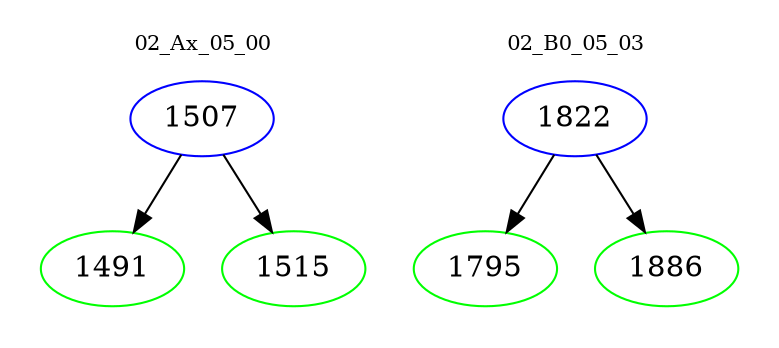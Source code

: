 digraph{
subgraph cluster_0 {
color = white
label = "02_Ax_05_00";
fontsize=10;
T0_1507 [label="1507", color="blue"]
T0_1507 -> T0_1491 [color="black"]
T0_1491 [label="1491", color="green"]
T0_1507 -> T0_1515 [color="black"]
T0_1515 [label="1515", color="green"]
}
subgraph cluster_1 {
color = white
label = "02_B0_05_03";
fontsize=10;
T1_1822 [label="1822", color="blue"]
T1_1822 -> T1_1795 [color="black"]
T1_1795 [label="1795", color="green"]
T1_1822 -> T1_1886 [color="black"]
T1_1886 [label="1886", color="green"]
}
}

